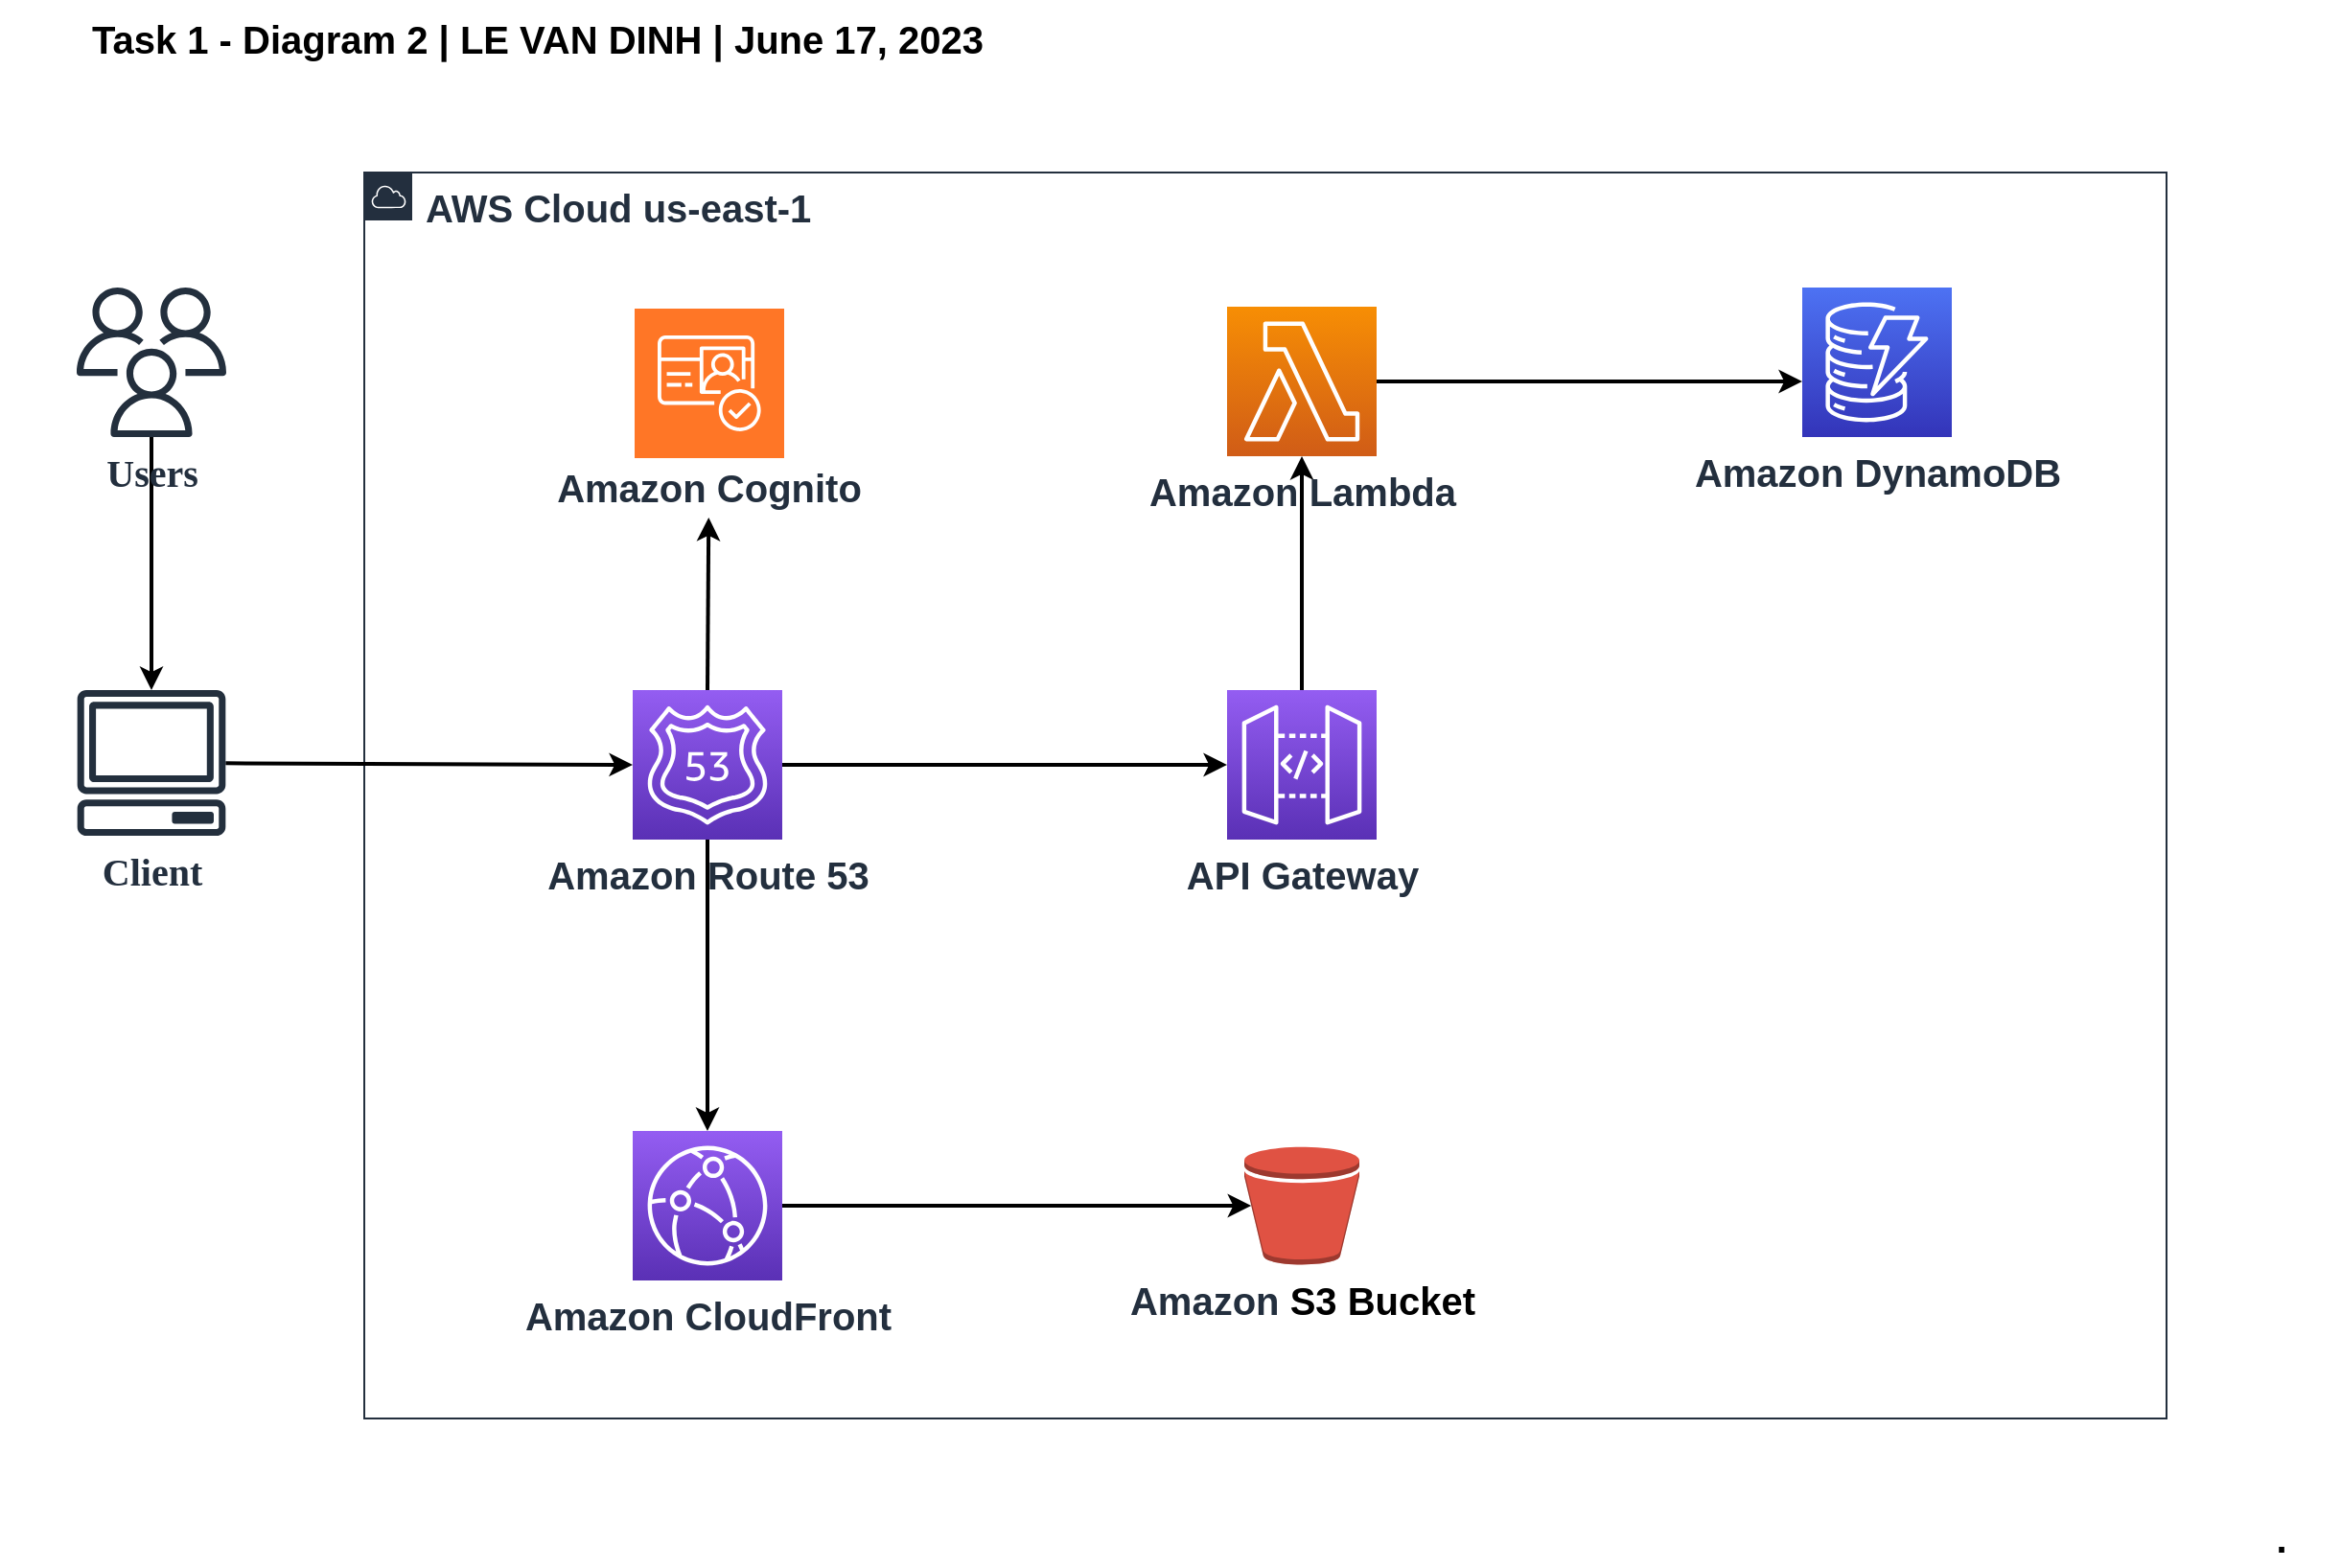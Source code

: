 <mxfile>
    <diagram id="lTPoVLofkMTHSxGaGjvk" name="Page-1">
        <mxGraphModel dx="1102" dy="784" grid="1" gridSize="10" guides="1" tooltips="1" connect="1" arrows="1" fold="1" page="1" pageScale="1" pageWidth="1169" pageHeight="827" background="#ffffff" math="0" shadow="0">
            <root>
                <mxCell id="0"/>
                <mxCell id="1" parent="0"/>
                <mxCell id="10" value="AWS Cloud us-east-1" style="points=[[0,0],[0.25,0],[0.5,0],[0.75,0],[1,0],[1,0.25],[1,0.5],[1,0.75],[1,1],[0.75,1],[0.5,1],[0.25,1],[0,1],[0,0.75],[0,0.5],[0,0.25]];outlineConnect=0;gradientColor=none;html=1;whiteSpace=wrap;fontSize=20;fontStyle=1;container=1;pointerEvents=0;collapsible=0;recursiveResize=0;shape=mxgraph.aws4.group;grIcon=mxgraph.aws4.group_aws_cloud;strokeColor=#232F3E;fillColor=none;verticalAlign=top;align=left;spacingLeft=30;fontColor=#232F3E;dashed=0;" parent="1" vertex="1">
                    <mxGeometry x="190" y="130" width="940" height="650" as="geometry"/>
                </mxCell>
                <mxCell id="92" style="edgeStyle=none;html=1;entryX=0.06;entryY=0.5;entryDx=0;entryDy=0;entryPerimeter=0;fontSize=20;strokeWidth=2;fontStyle=1" parent="10" source="28" target="23" edge="1">
                    <mxGeometry relative="1" as="geometry"/>
                </mxCell>
                <mxCell id="28" value="Amazon&amp;nbsp;CloudFront" style="sketch=0;points=[[0,0,0],[0.25,0,0],[0.5,0,0],[0.75,0,0],[1,0,0],[0,1,0],[0.25,1,0],[0.5,1,0],[0.75,1,0],[1,1,0],[0,0.25,0],[0,0.5,0],[0,0.75,0],[1,0.25,0],[1,0.5,0],[1,0.75,0]];outlineConnect=0;fontColor=#232F3E;gradientColor=#945DF2;gradientDirection=north;fillColor=#5A30B5;strokeColor=#ffffff;dashed=0;verticalLabelPosition=bottom;verticalAlign=top;align=center;html=1;fontSize=20;fontStyle=1;aspect=fixed;shape=mxgraph.aws4.resourceIcon;resIcon=mxgraph.aws4.cloudfront;rounded=0;" parent="10" vertex="1">
                    <mxGeometry x="140" y="500.0" width="78" height="78" as="geometry"/>
                </mxCell>
                <mxCell id="23" value="&lt;span style=&quot;color: rgb(35, 47, 62);&quot;&gt;Amazon&amp;nbsp;&lt;/span&gt;S3 Bucket" style="outlineConnect=0;dashed=0;verticalLabelPosition=bottom;verticalAlign=top;align=center;html=1;shape=mxgraph.aws3.bucket;fillColor=#E05243;gradientColor=none;rounded=0;fontSize=20;fontStyle=1" parent="10" vertex="1">
                    <mxGeometry x="459" y="508.25" width="60" height="61.5" as="geometry"/>
                </mxCell>
                <mxCell id="89" style="edgeStyle=none;html=1;entryX=0;entryY=0.5;entryDx=0;entryDy=0;entryPerimeter=0;fontSize=20;strokeWidth=2;fontStyle=1" parent="10" source="83" target="84" edge="1">
                    <mxGeometry relative="1" as="geometry"/>
                </mxCell>
                <mxCell id="83" value="Amazon Route 53" style="sketch=0;points=[[0,0,0],[0.25,0,0],[0.5,0,0],[0.75,0,0],[1,0,0],[0,1,0],[0.25,1,0],[0.5,1,0],[0.75,1,0],[1,1,0],[0,0.25,0],[0,0.5,0],[0,0.75,0],[1,0.25,0],[1,0.5,0],[1,0.75,0]];outlineConnect=0;fontColor=#232F3E;gradientColor=#945DF2;gradientDirection=north;fillColor=#5A30B5;strokeColor=#ffffff;dashed=0;verticalLabelPosition=bottom;verticalAlign=top;align=center;html=1;fontSize=20;fontStyle=1;aspect=fixed;shape=mxgraph.aws4.resourceIcon;resIcon=mxgraph.aws4.route_53;" parent="10" vertex="1">
                    <mxGeometry x="140" y="270" width="78" height="78" as="geometry"/>
                </mxCell>
                <mxCell id="87" style="edgeStyle=none;html=1;fontSize=20;strokeWidth=2;exitX=0.5;exitY=0;exitDx=0;exitDy=0;exitPerimeter=0;fontStyle=1" parent="10" source="83" target="85" edge="1">
                    <mxGeometry relative="1" as="geometry"/>
                </mxCell>
                <mxCell id="90" style="edgeStyle=none;html=1;entryX=0.5;entryY=1;entryDx=0;entryDy=0;entryPerimeter=0;fontSize=20;strokeWidth=2;fontStyle=1" parent="10" source="84" target="86" edge="1">
                    <mxGeometry relative="1" as="geometry"/>
                </mxCell>
                <mxCell id="84" value="API Gateway" style="sketch=0;points=[[0,0,0],[0.25,0,0],[0.5,0,0],[0.75,0,0],[1,0,0],[0,1,0],[0.25,1,0],[0.5,1,0],[0.75,1,0],[1,1,0],[0,0.25,0],[0,0.5,0],[0,0.75,0],[1,0.25,0],[1,0.5,0],[1,0.75,0]];outlineConnect=0;fontColor=#232F3E;gradientColor=#945DF2;gradientDirection=north;fillColor=#5A30B5;strokeColor=#ffffff;dashed=0;verticalLabelPosition=bottom;verticalAlign=top;align=center;html=1;fontSize=20;fontStyle=1;aspect=fixed;shape=mxgraph.aws4.resourceIcon;resIcon=mxgraph.aws4.api_gateway;" parent="10" vertex="1">
                    <mxGeometry x="450" y="270" width="78" height="78" as="geometry"/>
                </mxCell>
                <mxCell id="85" value="&lt;span style=&quot;&quot;&gt;Amazon&amp;nbsp;&lt;/span&gt;Cognito" style="sketch=0;outlineConnect=0;fontColor=#232F3E;gradientColor=none;strokeColor=#ffffff;fillColor=#FF7626;dashed=0;verticalLabelPosition=middle;verticalAlign=bottom;align=center;html=1;whiteSpace=wrap;fontSize=20;fontStyle=1;spacing=3;shape=mxgraph.aws4.productIcon;prIcon=mxgraph.aws4.cognito;" parent="10" vertex="1">
                    <mxGeometry x="140" y="70" width="80" height="110" as="geometry"/>
                </mxCell>
                <mxCell id="91" style="edgeStyle=none;html=1;entryX=0;entryY=0.5;entryDx=0;entryDy=0;entryPerimeter=0;fontSize=20;strokeWidth=2;fontStyle=1" parent="10" source="86" edge="1">
                    <mxGeometry relative="1" as="geometry">
                        <mxPoint x="750" y="109.0" as="targetPoint"/>
                    </mxGeometry>
                </mxCell>
                <mxCell id="86" value="Amazon&amp;nbsp;Lambda" style="sketch=0;points=[[0,0,0],[0.25,0,0],[0.5,0,0],[0.75,0,0],[1,0,0],[0,1,0],[0.25,1,0],[0.5,1,0],[0.75,1,0],[1,1,0],[0,0.25,0],[0,0.5,0],[0,0.75,0],[1,0.25,0],[1,0.5,0],[1,0.75,0]];outlineConnect=0;fontColor=#232F3E;gradientColor=#F78E04;gradientDirection=north;fillColor=#D05C17;strokeColor=#ffffff;dashed=0;verticalLabelPosition=bottom;verticalAlign=top;align=center;html=1;fontSize=20;fontStyle=1;aspect=fixed;shape=mxgraph.aws4.resourceIcon;resIcon=mxgraph.aws4.lambda;" parent="10" vertex="1">
                    <mxGeometry x="450" y="70" width="78" height="78" as="geometry"/>
                </mxCell>
                <mxCell id="96" value="&lt;span style=&quot;font-size: 20px;&quot;&gt;Amazon DynamoDB&lt;/span&gt;" style="sketch=0;points=[[0,0,0],[0.25,0,0],[0.5,0,0],[0.75,0,0],[1,0,0],[0,1,0],[0.25,1,0],[0.5,1,0],[0.75,1,0],[1,1,0],[0,0.25,0],[0,0.5,0],[0,0.75,0],[1,0.25,0],[1,0.5,0],[1,0.75,0]];outlineConnect=0;fontColor=#232F3E;gradientColor=#4D72F3;gradientDirection=north;fillColor=#3334B9;strokeColor=#ffffff;dashed=0;verticalLabelPosition=bottom;verticalAlign=top;align=center;html=1;fontSize=12;fontStyle=1;aspect=fixed;shape=mxgraph.aws4.resourceIcon;resIcon=mxgraph.aws4.dynamodb;" parent="10" vertex="1">
                    <mxGeometry x="750" y="60" width="78" height="78" as="geometry"/>
                </mxCell>
                <mxCell id="93" style="edgeStyle=none;html=1;entryX=0.5;entryY=0;entryDx=0;entryDy=0;entryPerimeter=0;exitX=0.5;exitY=1;exitDx=0;exitDy=0;exitPerimeter=0;fontSize=20;strokeWidth=2;fontStyle=1" parent="10" source="83" target="28" edge="1">
                    <mxGeometry relative="1" as="geometry">
                        <mxPoint x="-70" y="309.7" as="sourcePoint"/>
                        <Array as="points"/>
                    </mxGeometry>
                </mxCell>
                <mxCell id="80" value="Task 1 - Diagram 2 | LE VAN DINH | June 17, 2023" style="text;strokeColor=none;fillColor=none;html=1;fontSize=20;fontStyle=1;verticalAlign=middle;align=center;rounded=0;" parent="1" vertex="1">
                    <mxGeometry y="40" width="560" height="40" as="geometry"/>
                </mxCell>
                <mxCell id="88" style="edgeStyle=none;html=1;entryX=0;entryY=0.5;entryDx=0;entryDy=0;entryPerimeter=0;fontSize=20;strokeWidth=2;fontStyle=1" parent="1" source="97" target="83" edge="1">
                    <mxGeometry relative="1" as="geometry">
                        <mxPoint x="170" y="439" as="sourcePoint"/>
                    </mxGeometry>
                </mxCell>
                <mxCell id="94" value="." style="text;html=1;strokeColor=none;fillColor=none;align=center;verticalAlign=middle;whiteSpace=wrap;rounded=0;fontSize=20;fontStyle=1" parent="1" vertex="1">
                    <mxGeometry x="1160" y="827" width="60" height="30" as="geometry"/>
                </mxCell>
                <mxCell id="97" value="Client" style="sketch=0;outlineConnect=0;fontColor=#232F3E;gradientColor=none;fillColor=#232F3D;strokeColor=none;dashed=0;verticalLabelPosition=bottom;verticalAlign=top;align=center;html=1;fontSize=20;fontStyle=1;aspect=fixed;pointerEvents=1;shape=mxgraph.aws4.client;fontFamily=Verdana;" parent="1" vertex="1">
                    <mxGeometry x="40" y="400" width="78" height="76" as="geometry"/>
                </mxCell>
                <mxCell id="99" style="edgeStyle=none;html=1;strokeWidth=2;fontStyle=1" parent="1" source="98" target="97" edge="1">
                    <mxGeometry relative="1" as="geometry"/>
                </mxCell>
                <mxCell id="98" value="Users" style="sketch=0;outlineConnect=0;fontColor=#232F3E;gradientColor=none;fillColor=#232F3D;strokeColor=none;dashed=0;verticalLabelPosition=bottom;verticalAlign=top;align=center;html=1;fontSize=20;fontStyle=1;aspect=fixed;pointerEvents=1;shape=mxgraph.aws4.users;fontFamily=Verdana;" parent="1" vertex="1">
                    <mxGeometry x="40" y="190" width="78" height="78" as="geometry"/>
                </mxCell>
            </root>
        </mxGraphModel>
    </diagram>
</mxfile>